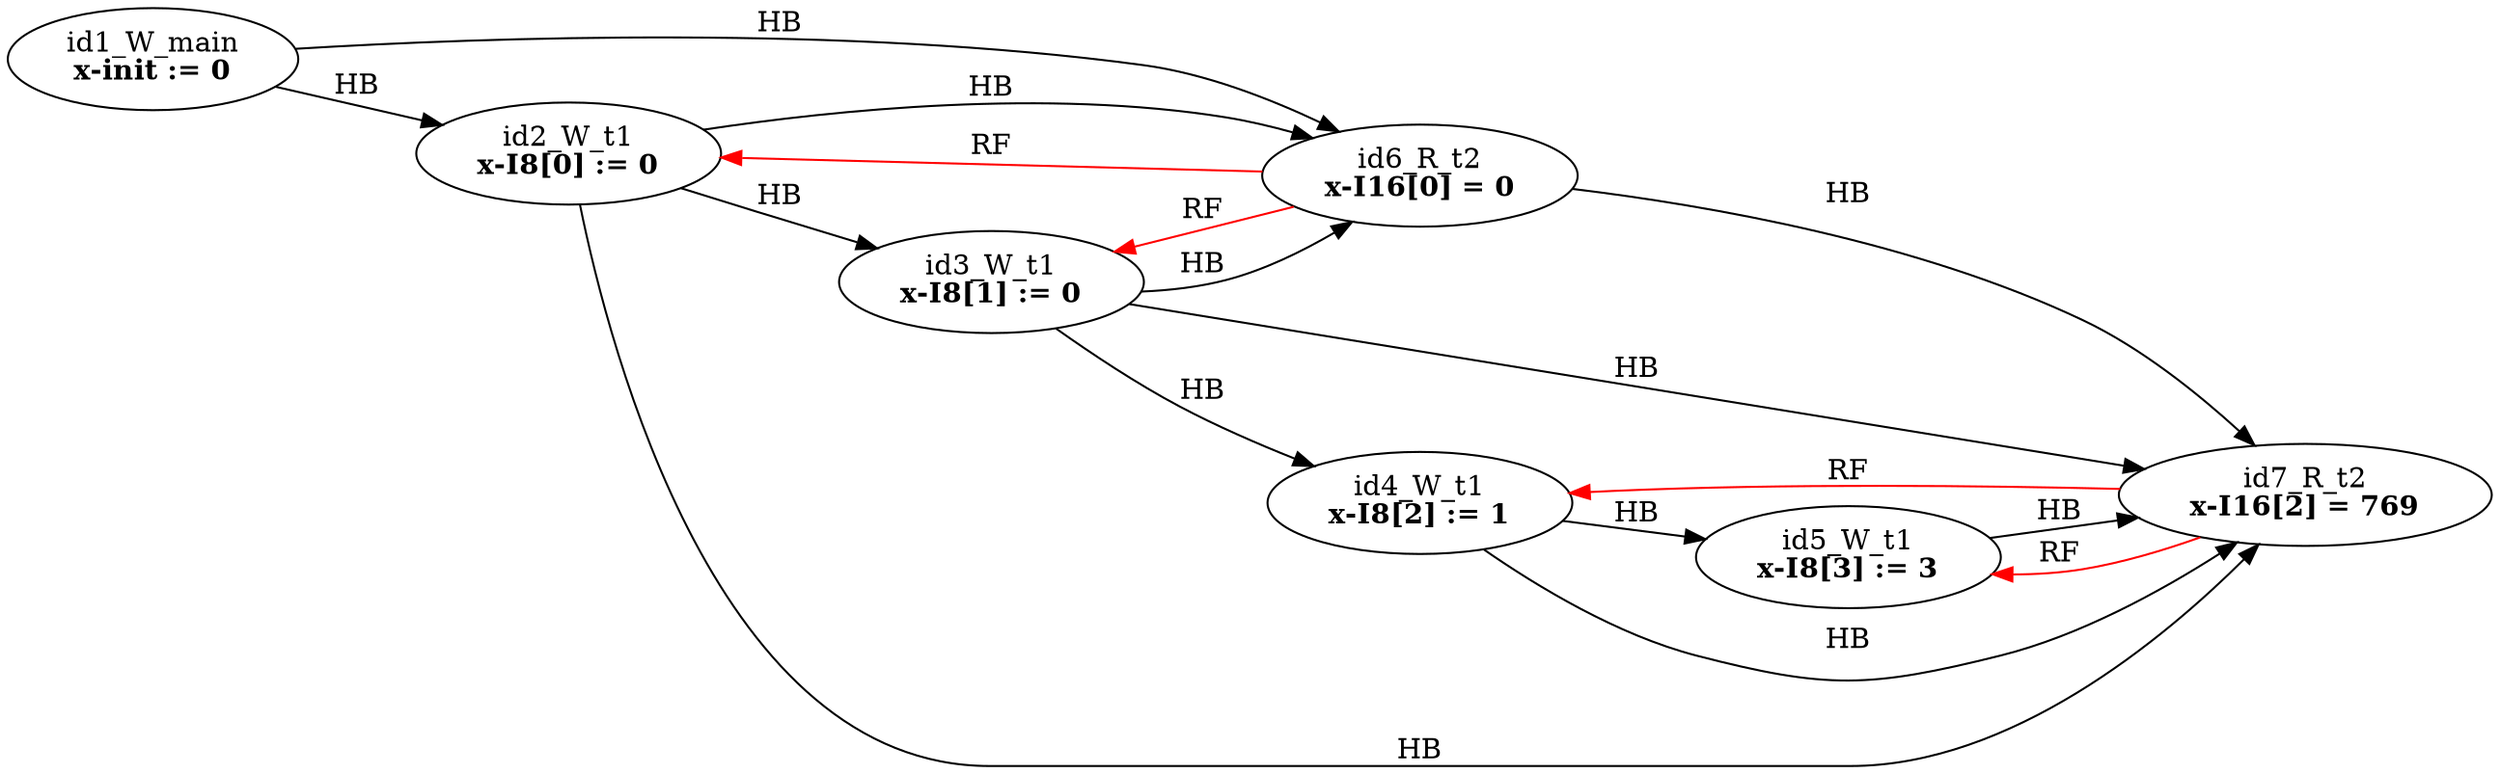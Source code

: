 digraph memory_model {
rankdir=LR;
splines=true; esep=0.5;
id2_W_t1 -> id3_W_t1 [label = "HB", color="black"];
id3_W_t1 -> id4_W_t1 [label = "HB", color="black"];
id4_W_t1 -> id5_W_t1 [label = "HB", color="black"];
id6_R_t2 -> id7_R_t2 [label = "HB", color="black"];
id1_W_main -> id2_W_t1 [label = "HB", color="black"];
id1_W_main -> id6_R_t2 [label = "HB", color="black"];
id2_W_t1 -> id6_R_t2 [label = "HB", color="black"];
id2_W_t1 -> id7_R_t2 [label = "HB", color="black"];
id3_W_t1 -> id6_R_t2 [label = "HB", color="black"];
id3_W_t1 -> id7_R_t2 [label = "HB", color="black"];
id4_W_t1 -> id7_R_t2 [label = "HB", color="black"];
id5_W_t1 -> id7_R_t2 [label = "HB", color="black"];
id6_R_t2 -> id2_W_t1 [label = "RF", color="red"];
id6_R_t2 -> id3_W_t1 [label = "RF", color="red"];
id7_R_t2 -> id4_W_t1 [label = "RF", color="red"];
id7_R_t2 -> id5_W_t1 [label = "RF", color="red"];
id1_W_main [label=<id1_W_main<br/><B>x-init := 0</B>>, pos="2.5,8!"]
id2_W_t1 [label=<id2_W_t1<br/><B>x-I8[0] := 0</B>>, pos="0,6!"]
id3_W_t1 [label=<id3_W_t1<br/><B>x-I8[1] := 0</B>>, pos="0,4!"]
id4_W_t1 [label=<id4_W_t1<br/><B>x-I8[2] := 1</B>>, pos="0,2!"]
id5_W_t1 [label=<id5_W_t1<br/><B>x-I8[3] := 3</B>>, pos="0,0!"]
id6_R_t2 [label=<id6_R_t2<br/><B>x-I16[0] = 0</B>>, pos="5,6!"]
id7_R_t2 [label=<id7_R_t2<br/><B>x-I16[2] = 769</B>>, pos="5,4!"]
}